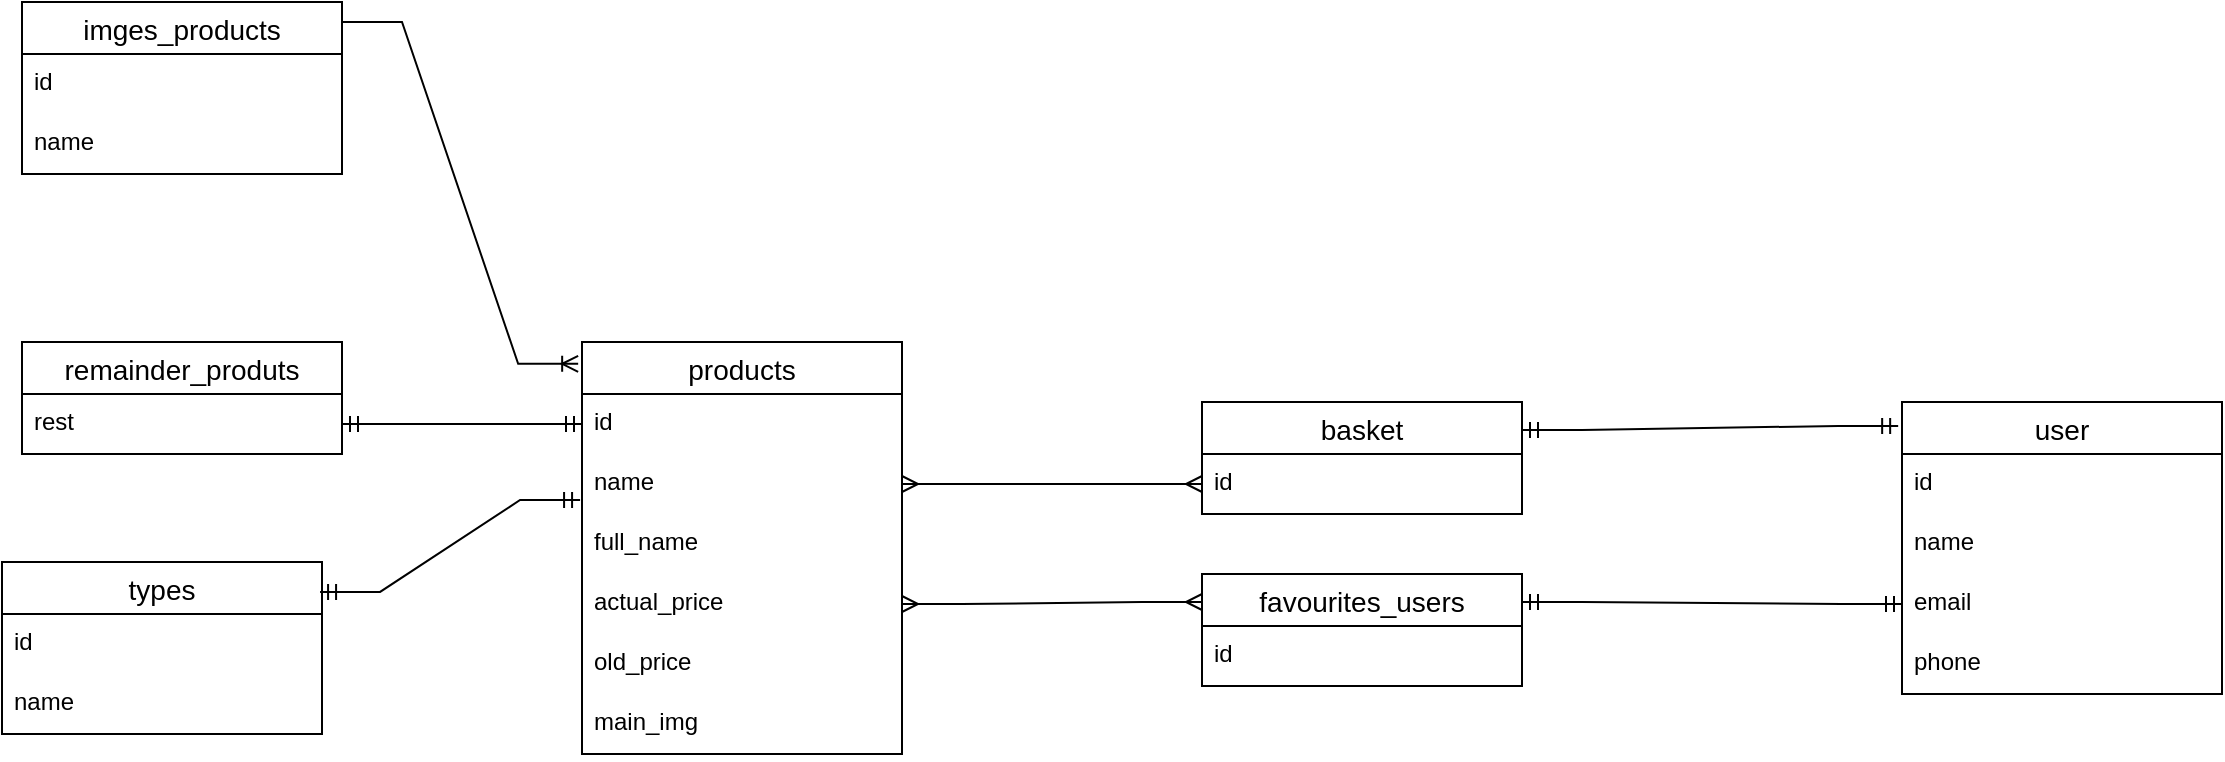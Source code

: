 <mxfile version="20.2.3" type="device"><diagram id="hFO3m5vo2-XNV-QZI3Pi" name="Страница 1"><mxGraphModel dx="1422" dy="794" grid="1" gridSize="10" guides="1" tooltips="1" connect="1" arrows="1" fold="1" page="1" pageScale="1" pageWidth="3300" pageHeight="4681" math="0" shadow="0"><root><mxCell id="0"/><mxCell id="1" parent="0"/><mxCell id="0VZz6fEmL-CszudvgMsa-14" value="products" style="swimlane;fontStyle=0;childLayout=stackLayout;horizontal=1;startSize=26;horizontalStack=0;resizeParent=1;resizeParentMax=0;resizeLast=0;collapsible=1;marginBottom=0;align=center;fontSize=14;" vertex="1" parent="1"><mxGeometry x="440" y="180" width="160" height="206" as="geometry"/></mxCell><mxCell id="0VZz6fEmL-CszudvgMsa-15" value="id" style="text;strokeColor=none;fillColor=none;spacingLeft=4;spacingRight=4;overflow=hidden;rotatable=0;points=[[0,0.5],[1,0.5]];portConstraint=eastwest;fontSize=12;" vertex="1" parent="0VZz6fEmL-CszudvgMsa-14"><mxGeometry y="26" width="160" height="30" as="geometry"/></mxCell><mxCell id="0VZz6fEmL-CszudvgMsa-16" value="name" style="text;strokeColor=none;fillColor=none;spacingLeft=4;spacingRight=4;overflow=hidden;rotatable=0;points=[[0,0.5],[1,0.5]];portConstraint=eastwest;fontSize=12;" vertex="1" parent="0VZz6fEmL-CszudvgMsa-14"><mxGeometry y="56" width="160" height="30" as="geometry"/></mxCell><mxCell id="0VZz6fEmL-CszudvgMsa-17" value="full_name" style="text;strokeColor=none;fillColor=none;spacingLeft=4;spacingRight=4;overflow=hidden;rotatable=0;points=[[0,0.5],[1,0.5]];portConstraint=eastwest;fontSize=12;" vertex="1" parent="0VZz6fEmL-CszudvgMsa-14"><mxGeometry y="86" width="160" height="30" as="geometry"/></mxCell><mxCell id="0VZz6fEmL-CszudvgMsa-24" value="actual_price" style="text;strokeColor=none;fillColor=none;spacingLeft=4;spacingRight=4;overflow=hidden;rotatable=0;points=[[0,0.5],[1,0.5]];portConstraint=eastwest;fontSize=12;" vertex="1" parent="0VZz6fEmL-CszudvgMsa-14"><mxGeometry y="116" width="160" height="30" as="geometry"/></mxCell><mxCell id="0VZz6fEmL-CszudvgMsa-29" value="old_price" style="text;strokeColor=none;fillColor=none;spacingLeft=4;spacingRight=4;overflow=hidden;rotatable=0;points=[[0,0.5],[1,0.5]];portConstraint=eastwest;fontSize=12;" vertex="1" parent="0VZz6fEmL-CszudvgMsa-14"><mxGeometry y="146" width="160" height="30" as="geometry"/></mxCell><mxCell id="0VZz6fEmL-CszudvgMsa-48" value="main_img" style="text;strokeColor=none;fillColor=none;spacingLeft=4;spacingRight=4;overflow=hidden;rotatable=0;points=[[0,0.5],[1,0.5]];portConstraint=eastwest;fontSize=12;" vertex="1" parent="0VZz6fEmL-CszudvgMsa-14"><mxGeometry y="176" width="160" height="30" as="geometry"/></mxCell><mxCell id="0VZz6fEmL-CszudvgMsa-25" value="types" style="swimlane;fontStyle=0;childLayout=stackLayout;horizontal=1;startSize=26;horizontalStack=0;resizeParent=1;resizeParentMax=0;resizeLast=0;collapsible=1;marginBottom=0;align=center;fontSize=14;" vertex="1" parent="1"><mxGeometry x="150" y="290" width="160" height="86" as="geometry"/></mxCell><mxCell id="0VZz6fEmL-CszudvgMsa-26" value="id" style="text;strokeColor=none;fillColor=none;spacingLeft=4;spacingRight=4;overflow=hidden;rotatable=0;points=[[0,0.5],[1,0.5]];portConstraint=eastwest;fontSize=12;" vertex="1" parent="0VZz6fEmL-CszudvgMsa-25"><mxGeometry y="26" width="160" height="30" as="geometry"/></mxCell><mxCell id="0VZz6fEmL-CszudvgMsa-27" value="name" style="text;strokeColor=none;fillColor=none;spacingLeft=4;spacingRight=4;overflow=hidden;rotatable=0;points=[[0,0.5],[1,0.5]];portConstraint=eastwest;fontSize=12;" vertex="1" parent="0VZz6fEmL-CszudvgMsa-25"><mxGeometry y="56" width="160" height="30" as="geometry"/></mxCell><mxCell id="0VZz6fEmL-CszudvgMsa-30" value="imges_products" style="swimlane;fontStyle=0;childLayout=stackLayout;horizontal=1;startSize=26;horizontalStack=0;resizeParent=1;resizeParentMax=0;resizeLast=0;collapsible=1;marginBottom=0;align=center;fontSize=14;" vertex="1" parent="1"><mxGeometry x="160" y="10" width="160" height="86" as="geometry"/></mxCell><mxCell id="0VZz6fEmL-CszudvgMsa-31" value="id" style="text;strokeColor=none;fillColor=none;spacingLeft=4;spacingRight=4;overflow=hidden;rotatable=0;points=[[0,0.5],[1,0.5]];portConstraint=eastwest;fontSize=12;" vertex="1" parent="0VZz6fEmL-CszudvgMsa-30"><mxGeometry y="26" width="160" height="30" as="geometry"/></mxCell><mxCell id="0VZz6fEmL-CszudvgMsa-32" value="name" style="text;strokeColor=none;fillColor=none;spacingLeft=4;spacingRight=4;overflow=hidden;rotatable=0;points=[[0,0.5],[1,0.5]];portConstraint=eastwest;fontSize=12;" vertex="1" parent="0VZz6fEmL-CszudvgMsa-30"><mxGeometry y="56" width="160" height="30" as="geometry"/></mxCell><mxCell id="0VZz6fEmL-CszudvgMsa-35" value="user" style="swimlane;fontStyle=0;childLayout=stackLayout;horizontal=1;startSize=26;horizontalStack=0;resizeParent=1;resizeParentMax=0;resizeLast=0;collapsible=1;marginBottom=0;align=center;fontSize=14;" vertex="1" parent="1"><mxGeometry x="1100" y="210" width="160" height="146" as="geometry"/></mxCell><mxCell id="0VZz6fEmL-CszudvgMsa-36" value="id" style="text;strokeColor=none;fillColor=none;spacingLeft=4;spacingRight=4;overflow=hidden;rotatable=0;points=[[0,0.5],[1,0.5]];portConstraint=eastwest;fontSize=12;" vertex="1" parent="0VZz6fEmL-CszudvgMsa-35"><mxGeometry y="26" width="160" height="30" as="geometry"/></mxCell><mxCell id="0VZz6fEmL-CszudvgMsa-37" value="name" style="text;strokeColor=none;fillColor=none;spacingLeft=4;spacingRight=4;overflow=hidden;rotatable=0;points=[[0,0.5],[1,0.5]];portConstraint=eastwest;fontSize=12;" vertex="1" parent="0VZz6fEmL-CszudvgMsa-35"><mxGeometry y="56" width="160" height="30" as="geometry"/></mxCell><mxCell id="0VZz6fEmL-CszudvgMsa-38" value="email" style="text;strokeColor=none;fillColor=none;spacingLeft=4;spacingRight=4;overflow=hidden;rotatable=0;points=[[0,0.5],[1,0.5]];portConstraint=eastwest;fontSize=12;" vertex="1" parent="0VZz6fEmL-CszudvgMsa-35"><mxGeometry y="86" width="160" height="30" as="geometry"/></mxCell><mxCell id="0VZz6fEmL-CszudvgMsa-39" value="phone" style="text;strokeColor=none;fillColor=none;spacingLeft=4;spacingRight=4;overflow=hidden;rotatable=0;points=[[0,0.5],[1,0.5]];portConstraint=eastwest;fontSize=12;" vertex="1" parent="0VZz6fEmL-CszudvgMsa-35"><mxGeometry y="116" width="160" height="30" as="geometry"/></mxCell><mxCell id="0VZz6fEmL-CszudvgMsa-40" value="favourites_users" style="swimlane;fontStyle=0;childLayout=stackLayout;horizontal=1;startSize=26;horizontalStack=0;resizeParent=1;resizeParentMax=0;resizeLast=0;collapsible=1;marginBottom=0;align=center;fontSize=14;" vertex="1" parent="1"><mxGeometry x="750" y="296" width="160" height="56" as="geometry"/></mxCell><mxCell id="0VZz6fEmL-CszudvgMsa-41" value="id" style="text;strokeColor=none;fillColor=none;spacingLeft=4;spacingRight=4;overflow=hidden;rotatable=0;points=[[0,0.5],[1,0.5]];portConstraint=eastwest;fontSize=12;" vertex="1" parent="0VZz6fEmL-CszudvgMsa-40"><mxGeometry y="26" width="160" height="30" as="geometry"/></mxCell><mxCell id="0VZz6fEmL-CszudvgMsa-44" value="remainder_produts" style="swimlane;fontStyle=0;childLayout=stackLayout;horizontal=1;startSize=26;horizontalStack=0;resizeParent=1;resizeParentMax=0;resizeLast=0;collapsible=1;marginBottom=0;align=center;fontSize=14;" vertex="1" parent="1"><mxGeometry x="160" y="180" width="160" height="56" as="geometry"/></mxCell><mxCell id="0VZz6fEmL-CszudvgMsa-45" value="rest" style="text;strokeColor=none;fillColor=none;spacingLeft=4;spacingRight=4;overflow=hidden;rotatable=0;points=[[0,0.5],[1,0.5]];portConstraint=eastwest;fontSize=12;" vertex="1" parent="0VZz6fEmL-CszudvgMsa-44"><mxGeometry y="26" width="160" height="30" as="geometry"/></mxCell><mxCell id="0VZz6fEmL-CszudvgMsa-49" value="basket" style="swimlane;fontStyle=0;childLayout=stackLayout;horizontal=1;startSize=26;horizontalStack=0;resizeParent=1;resizeParentMax=0;resizeLast=0;collapsible=1;marginBottom=0;align=center;fontSize=14;" vertex="1" parent="1"><mxGeometry x="750" y="210" width="160" height="56" as="geometry"/></mxCell><mxCell id="0VZz6fEmL-CszudvgMsa-50" value="id" style="text;strokeColor=none;fillColor=none;spacingLeft=4;spacingRight=4;overflow=hidden;rotatable=0;points=[[0,0.5],[1,0.5]];portConstraint=eastwest;fontSize=12;" vertex="1" parent="0VZz6fEmL-CszudvgMsa-49"><mxGeometry y="26" width="160" height="30" as="geometry"/></mxCell><mxCell id="0VZz6fEmL-CszudvgMsa-51" value="" style="edgeStyle=entityRelationEdgeStyle;fontSize=12;html=1;endArrow=ERmandOne;startArrow=ERmandOne;rounded=0;exitX=0.994;exitY=0.174;exitDx=0;exitDy=0;exitPerimeter=0;entryX=-0.006;entryY=0.767;entryDx=0;entryDy=0;entryPerimeter=0;" edge="1" parent="1" source="0VZz6fEmL-CszudvgMsa-25" target="0VZz6fEmL-CszudvgMsa-16"><mxGeometry width="100" height="100" relative="1" as="geometry"><mxPoint x="360" y="360" as="sourcePoint"/><mxPoint x="519" y="180" as="targetPoint"/></mxGeometry></mxCell><mxCell id="0VZz6fEmL-CszudvgMsa-54" value="" style="edgeStyle=entityRelationEdgeStyle;fontSize=12;html=1;endArrow=ERoneToMany;rounded=0;exitX=1;exitY=0.116;exitDx=0;exitDy=0;exitPerimeter=0;entryX=-0.012;entryY=0.053;entryDx=0;entryDy=0;entryPerimeter=0;" edge="1" parent="1" source="0VZz6fEmL-CszudvgMsa-30" target="0VZz6fEmL-CszudvgMsa-14"><mxGeometry width="100" height="100" relative="1" as="geometry"><mxPoint x="360" y="360" as="sourcePoint"/><mxPoint x="540" y="60" as="targetPoint"/></mxGeometry></mxCell><mxCell id="0VZz6fEmL-CszudvgMsa-55" value="" style="edgeStyle=entityRelationEdgeStyle;fontSize=12;html=1;endArrow=ERmandOne;startArrow=ERmandOne;rounded=0;entryX=0;entryY=0.5;entryDx=0;entryDy=0;exitX=1;exitY=0.5;exitDx=0;exitDy=0;" edge="1" parent="1" source="0VZz6fEmL-CszudvgMsa-45" target="0VZz6fEmL-CszudvgMsa-15"><mxGeometry width="100" height="100" relative="1" as="geometry"><mxPoint x="360" y="360" as="sourcePoint"/><mxPoint x="460" y="260" as="targetPoint"/></mxGeometry></mxCell><mxCell id="0VZz6fEmL-CszudvgMsa-57" value="" style="edgeStyle=entityRelationEdgeStyle;fontSize=12;html=1;endArrow=ERmany;startArrow=ERmany;rounded=0;exitX=1;exitY=0.5;exitDx=0;exitDy=0;entryX=0;entryY=0.5;entryDx=0;entryDy=0;" edge="1" parent="1" source="0VZz6fEmL-CszudvgMsa-16" target="0VZz6fEmL-CszudvgMsa-50"><mxGeometry width="100" height="100" relative="1" as="geometry"><mxPoint x="620" y="350" as="sourcePoint"/><mxPoint x="720" y="250" as="targetPoint"/></mxGeometry></mxCell><mxCell id="0VZz6fEmL-CszudvgMsa-60" value="" style="edgeStyle=entityRelationEdgeStyle;fontSize=12;html=1;endArrow=ERmany;startArrow=ERmany;rounded=0;entryX=0;entryY=0.25;entryDx=0;entryDy=0;exitX=1;exitY=0.5;exitDx=0;exitDy=0;" edge="1" parent="1" source="0VZz6fEmL-CszudvgMsa-24" target="0VZz6fEmL-CszudvgMsa-40"><mxGeometry width="100" height="100" relative="1" as="geometry"><mxPoint x="360" y="260" as="sourcePoint"/><mxPoint x="460" y="160" as="targetPoint"/></mxGeometry></mxCell><mxCell id="0VZz6fEmL-CszudvgMsa-61" value="" style="edgeStyle=entityRelationEdgeStyle;fontSize=12;html=1;endArrow=ERmandOne;startArrow=ERmandOne;rounded=0;exitX=1;exitY=0.25;exitDx=0;exitDy=0;entryX=-0.012;entryY=0.082;entryDx=0;entryDy=0;entryPerimeter=0;" edge="1" parent="1" source="0VZz6fEmL-CszudvgMsa-49" target="0VZz6fEmL-CszudvgMsa-35"><mxGeometry width="100" height="100" relative="1" as="geometry"><mxPoint x="970" y="260" as="sourcePoint"/><mxPoint x="1070" y="160" as="targetPoint"/></mxGeometry></mxCell><mxCell id="0VZz6fEmL-CszudvgMsa-62" value="" style="edgeStyle=entityRelationEdgeStyle;fontSize=12;html=1;endArrow=ERmandOne;startArrow=ERmandOne;rounded=0;exitX=1;exitY=0.25;exitDx=0;exitDy=0;entryX=0;entryY=0.5;entryDx=0;entryDy=0;" edge="1" parent="1" source="0VZz6fEmL-CszudvgMsa-40" target="0VZz6fEmL-CszudvgMsa-38"><mxGeometry width="100" height="100" relative="1" as="geometry"><mxPoint x="970" y="260" as="sourcePoint"/><mxPoint x="1070" y="160" as="targetPoint"/></mxGeometry></mxCell></root></mxGraphModel></diagram></mxfile>